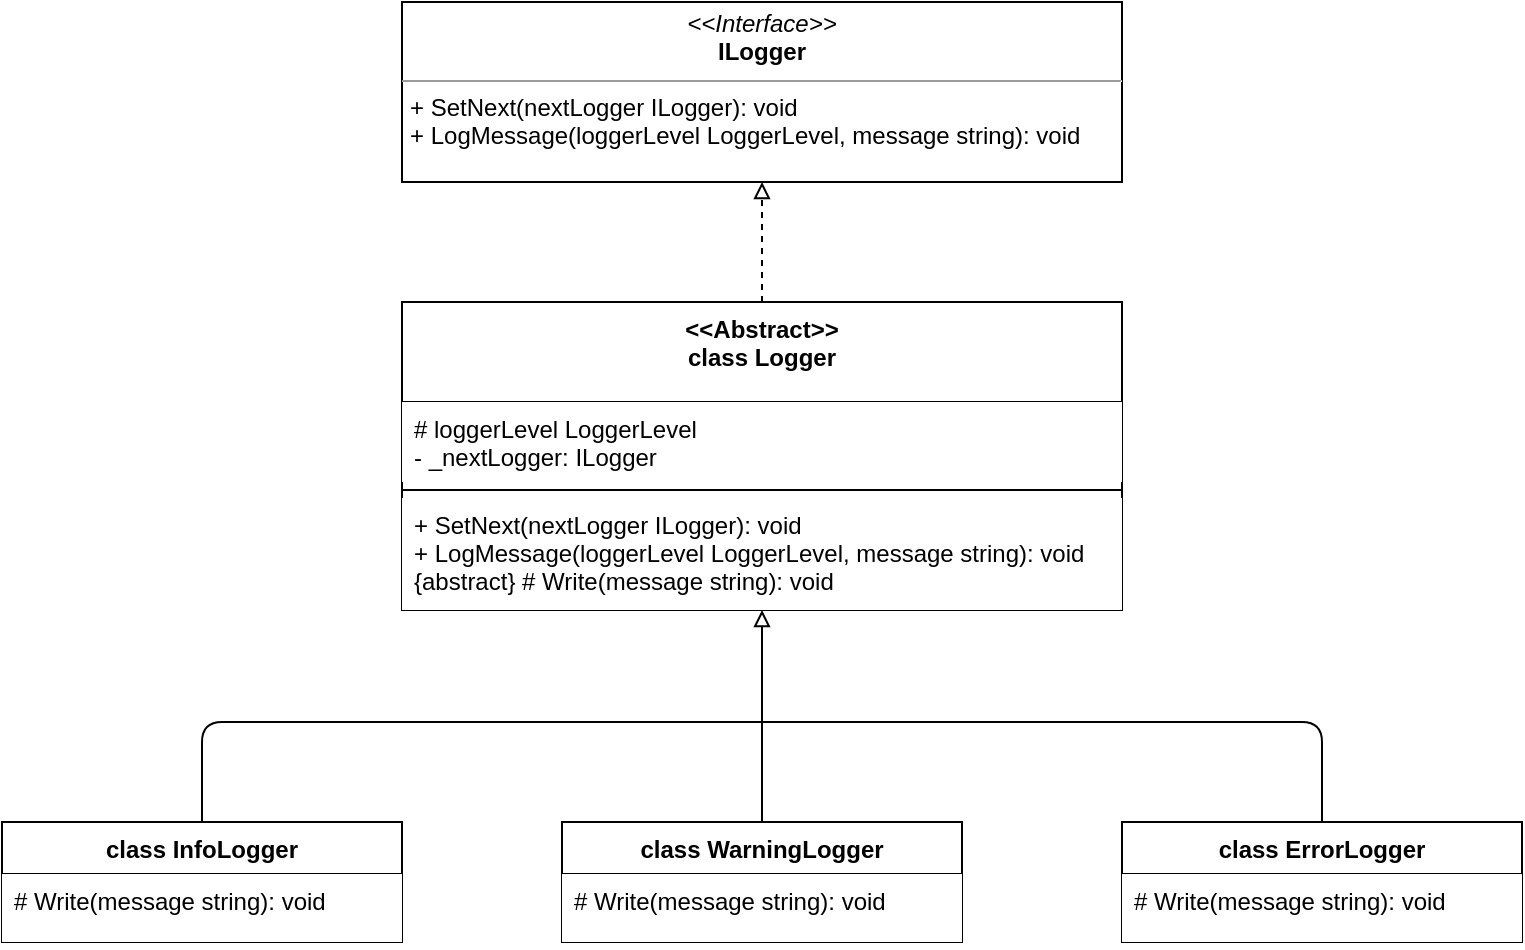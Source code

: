 <mxfile>
    <diagram id="MRaxShJB57VpdChEcaC-" name="Page-1">
        <mxGraphModel dx="545" dy="917" grid="1" gridSize="10" guides="1" tooltips="1" connect="1" arrows="1" fold="1" page="1" pageScale="1" pageWidth="827" pageHeight="1169" math="0" shadow="0">
            <root>
                <mxCell id="0"/>
                <mxCell id="1" parent="0"/>
                <mxCell id="2" value="&lt;p style=&quot;margin:0px;margin-top:4px;text-align:center;&quot;&gt;&lt;i&gt;&amp;lt;&amp;lt;Interface&amp;gt;&amp;gt;&lt;/i&gt;&lt;br&gt;&lt;b&gt;ILogger&lt;/b&gt;&lt;/p&gt;&lt;hr size=&quot;1&quot;&gt;&lt;p style=&quot;margin:0px;margin-left:4px;&quot;&gt;&lt;/p&gt;&lt;p style=&quot;margin:0px;margin-left:4px;&quot;&gt;+ SetNext(nextLogger ILogger): void&lt;br&gt;+ LogMessage(loggerLevel LoggerLevel, message string): void&lt;/p&gt;" style="verticalAlign=top;align=left;overflow=fill;fontSize=12;fontFamily=Helvetica;html=1;" vertex="1" parent="1">
                    <mxGeometry x="240" y="350" width="360" height="90" as="geometry"/>
                </mxCell>
                <mxCell id="3" value="" style="edgeStyle=none;html=1;dashed=1;endArrow=block;endFill=0;" edge="1" parent="1" source="4" target="2">
                    <mxGeometry relative="1" as="geometry"/>
                </mxCell>
                <mxCell id="4" value="&lt;&lt;Abstract&gt;&gt;&#10;class Logger" style="swimlane;fontStyle=1;align=center;verticalAlign=top;childLayout=stackLayout;horizontal=1;startSize=50;horizontalStack=0;resizeParent=1;resizeParentMax=0;resizeLast=0;collapsible=1;marginBottom=0;" vertex="1" parent="1">
                    <mxGeometry x="240" y="500" width="360" height="154" as="geometry"/>
                </mxCell>
                <mxCell id="5" value="# loggerLevel LoggerLevel&#10;- _nextLogger: ILogger" style="text;strokeColor=none;fillColor=default;align=left;verticalAlign=top;spacingLeft=4;spacingRight=4;overflow=hidden;rotatable=0;points=[[0,0.5],[1,0.5]];portConstraint=eastwest;" vertex="1" parent="4">
                    <mxGeometry y="50" width="360" height="40" as="geometry"/>
                </mxCell>
                <mxCell id="6" value="" style="line;strokeWidth=1;fillColor=none;align=left;verticalAlign=middle;spacingTop=-1;spacingLeft=3;spacingRight=3;rotatable=0;labelPosition=right;points=[];portConstraint=eastwest;strokeColor=inherit;" vertex="1" parent="4">
                    <mxGeometry y="90" width="360" height="8" as="geometry"/>
                </mxCell>
                <mxCell id="7" value="+ SetNext(nextLogger ILogger): void&#10;+ LogMessage(loggerLevel LoggerLevel, message string): void&#10;{abstract} # Write(message string): void" style="text;strokeColor=none;fillColor=default;align=left;verticalAlign=top;spacingLeft=4;spacingRight=4;overflow=hidden;rotatable=0;points=[[0,0.5],[1,0.5]];portConstraint=eastwest;" vertex="1" parent="4">
                    <mxGeometry y="98" width="360" height="56" as="geometry"/>
                </mxCell>
                <mxCell id="8" style="edgeStyle=none;html=1;endArrow=none;endFill=0;exitX=0.5;exitY=0;exitDx=0;exitDy=0;" edge="1" parent="1" source="9">
                    <mxGeometry relative="1" as="geometry">
                        <mxPoint x="413" y="710" as="targetPoint"/>
                        <Array as="points">
                            <mxPoint x="140" y="710"/>
                        </Array>
                    </mxGeometry>
                </mxCell>
                <mxCell id="9" value="class InfoLogger" style="swimlane;fontStyle=1;align=center;verticalAlign=top;childLayout=stackLayout;horizontal=1;startSize=26;horizontalStack=0;resizeParent=1;resizeParentMax=0;resizeLast=0;collapsible=1;marginBottom=0;fillColor=default;" vertex="1" parent="1">
                    <mxGeometry x="40" y="760" width="200" height="60" as="geometry"/>
                </mxCell>
                <mxCell id="10" value="# Write(message string): void" style="text;strokeColor=none;fillColor=default;align=left;verticalAlign=top;spacingLeft=4;spacingRight=4;overflow=hidden;rotatable=0;points=[[0,0.5],[1,0.5]];portConstraint=eastwest;" vertex="1" parent="9">
                    <mxGeometry y="26" width="200" height="34" as="geometry"/>
                </mxCell>
                <mxCell id="11" value="" style="edgeStyle=none;html=1;endArrow=block;endFill=0;" edge="1" parent="1" source="12" target="7">
                    <mxGeometry relative="1" as="geometry"/>
                </mxCell>
                <mxCell id="12" value="class WarningLogger" style="swimlane;fontStyle=1;align=center;verticalAlign=top;childLayout=stackLayout;horizontal=1;startSize=26;horizontalStack=0;resizeParent=1;resizeParentMax=0;resizeLast=0;collapsible=1;marginBottom=0;fillColor=default;" vertex="1" parent="1">
                    <mxGeometry x="320" y="760" width="200" height="60" as="geometry"/>
                </mxCell>
                <mxCell id="13" value="# Write(message string): void" style="text;strokeColor=none;fillColor=default;align=left;verticalAlign=top;spacingLeft=4;spacingRight=4;overflow=hidden;rotatable=0;points=[[0,0.5],[1,0.5]];portConstraint=eastwest;" vertex="1" parent="12">
                    <mxGeometry y="26" width="200" height="34" as="geometry"/>
                </mxCell>
                <mxCell id="14" style="edgeStyle=none;html=1;exitX=0.5;exitY=0;exitDx=0;exitDy=0;endArrow=none;endFill=0;" edge="1" parent="1" source="15">
                    <mxGeometry relative="1" as="geometry">
                        <mxPoint x="413" y="710" as="targetPoint"/>
                        <Array as="points">
                            <mxPoint x="700" y="710"/>
                        </Array>
                    </mxGeometry>
                </mxCell>
                <mxCell id="15" value="class ErrorLogger" style="swimlane;fontStyle=1;align=center;verticalAlign=top;childLayout=stackLayout;horizontal=1;startSize=26;horizontalStack=0;resizeParent=1;resizeParentMax=0;resizeLast=0;collapsible=1;marginBottom=0;fillColor=default;" vertex="1" parent="1">
                    <mxGeometry x="600" y="760" width="200" height="60" as="geometry"/>
                </mxCell>
                <mxCell id="16" value="# Write(message string): void" style="text;strokeColor=none;fillColor=default;align=left;verticalAlign=top;spacingLeft=4;spacingRight=4;overflow=hidden;rotatable=0;points=[[0,0.5],[1,0.5]];portConstraint=eastwest;" vertex="1" parent="15">
                    <mxGeometry y="26" width="200" height="34" as="geometry"/>
                </mxCell>
            </root>
        </mxGraphModel>
    </diagram>
</mxfile>
